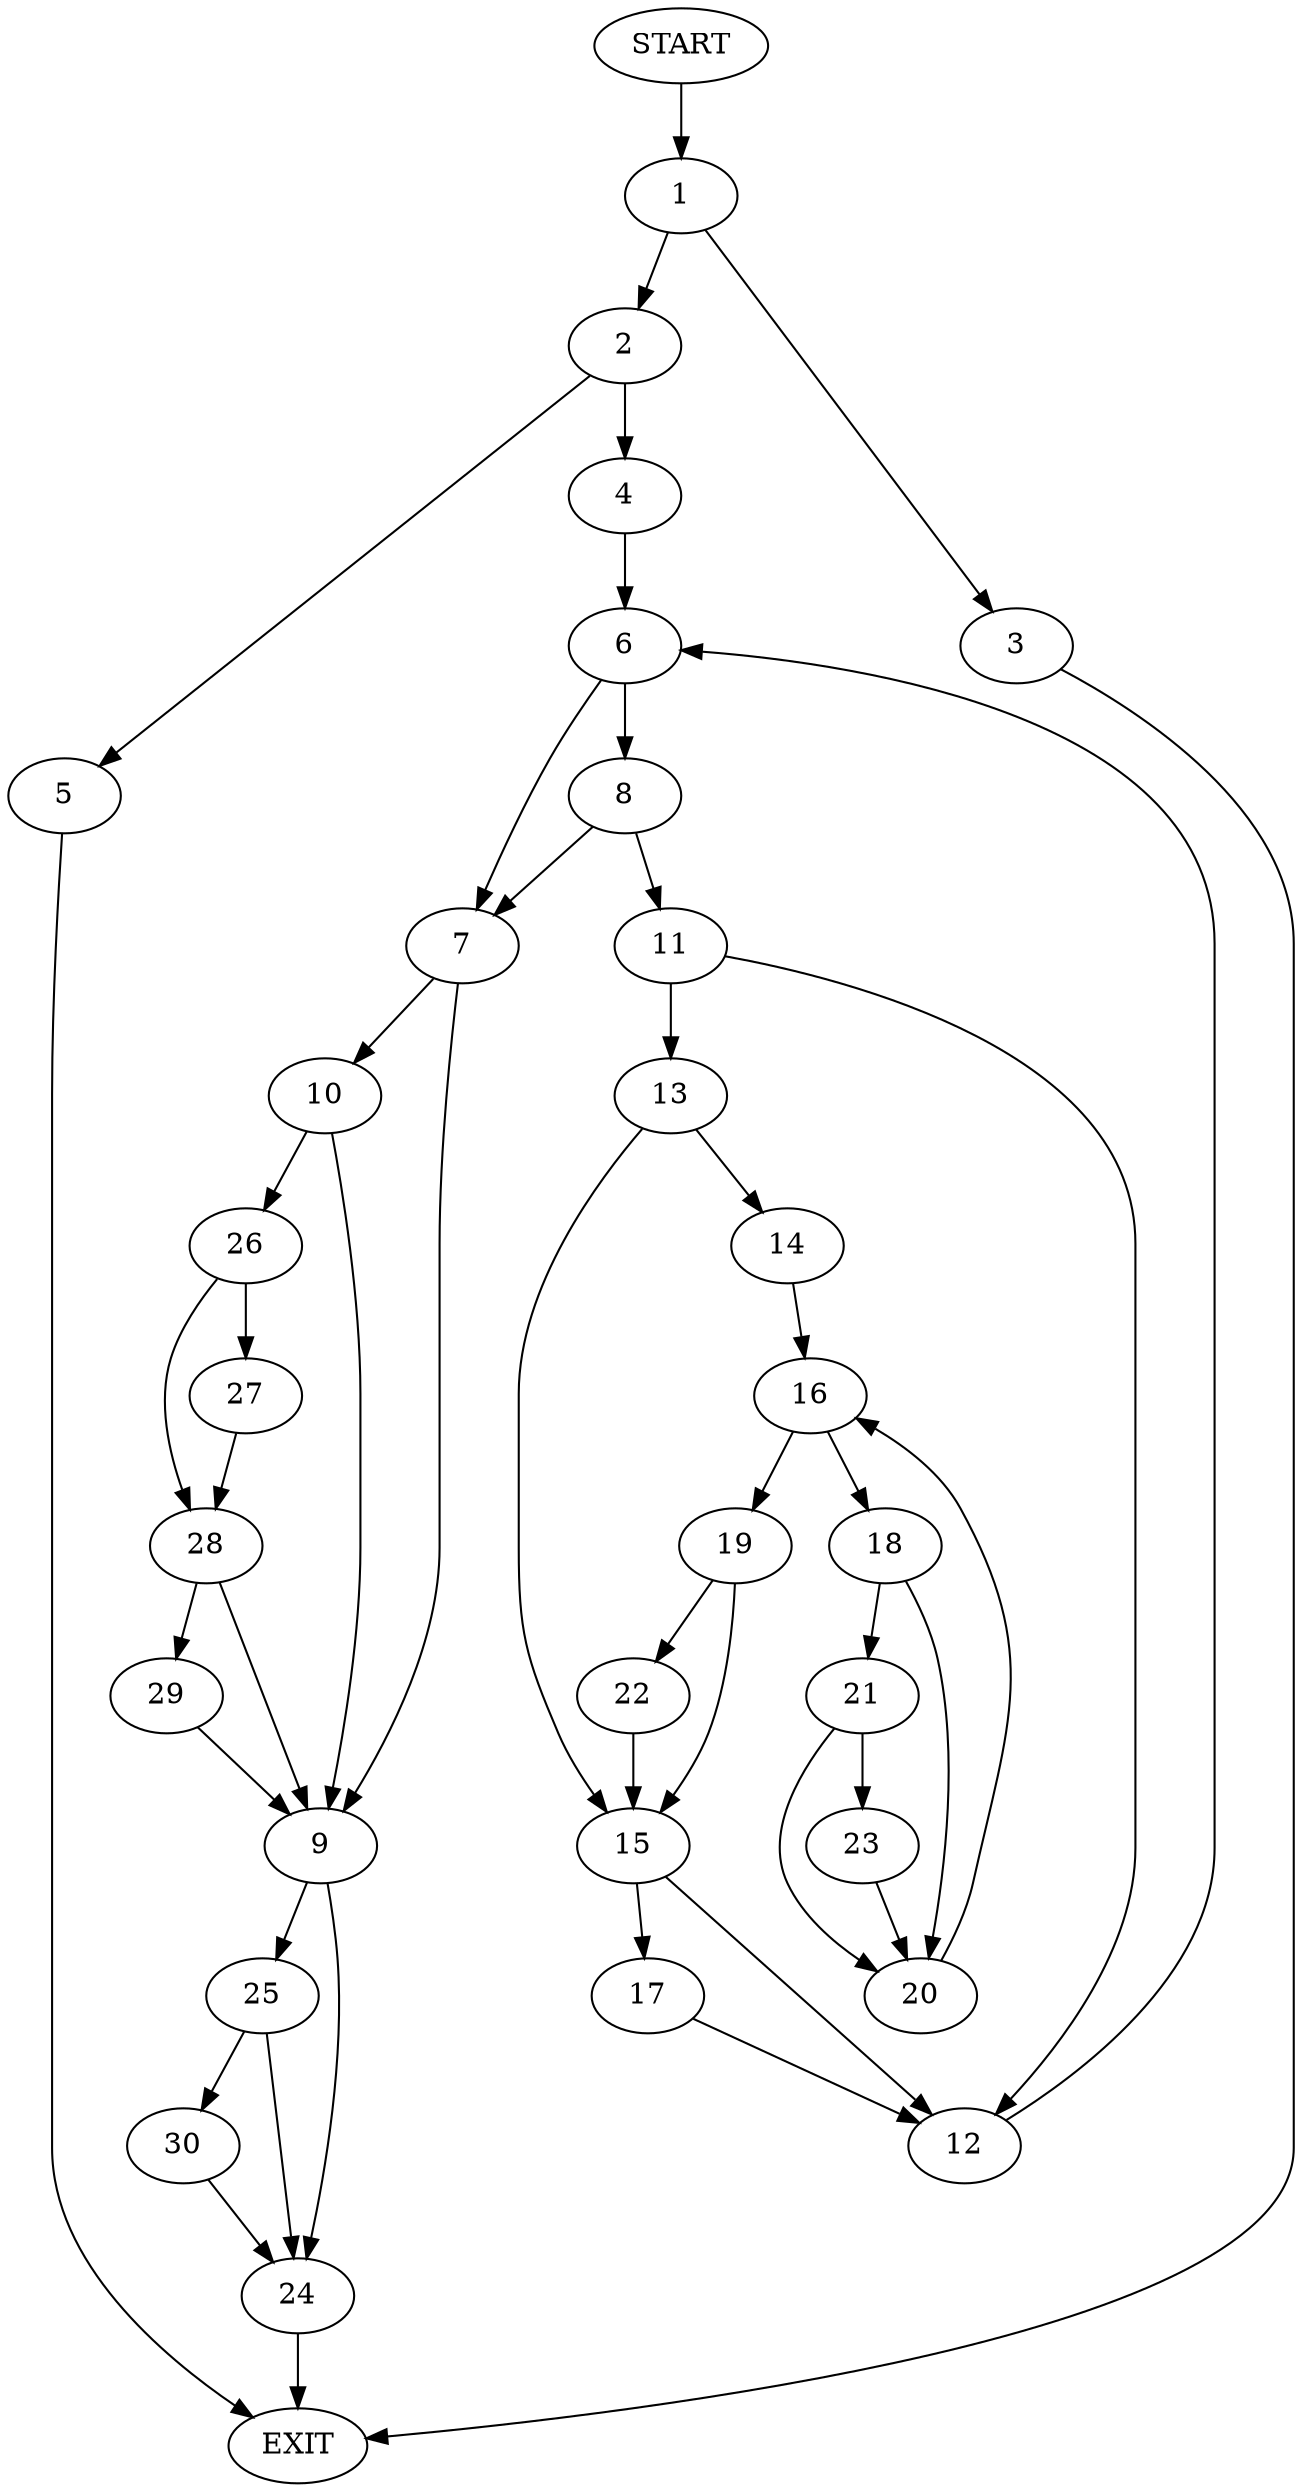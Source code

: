 digraph {
0 [label="START"]
31 [label="EXIT"]
0 -> 1
1 -> 2
1 -> 3
3 -> 31
2 -> 4
2 -> 5
4 -> 6
5 -> 31
6 -> 7
6 -> 8
7 -> 9
7 -> 10
8 -> 7
8 -> 11
11 -> 12
11 -> 13
13 -> 14
13 -> 15
12 -> 6
14 -> 16
15 -> 17
15 -> 12
16 -> 18
16 -> 19
18 -> 20
18 -> 21
19 -> 22
19 -> 15
20 -> 16
21 -> 20
21 -> 23
23 -> 20
22 -> 15
17 -> 12
9 -> 24
9 -> 25
10 -> 9
10 -> 26
26 -> 27
26 -> 28
27 -> 28
28 -> 29
28 -> 9
29 -> 9
25 -> 24
25 -> 30
24 -> 31
30 -> 24
}
